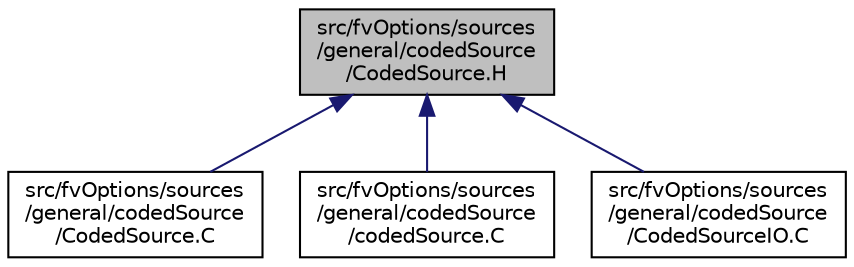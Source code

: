 digraph "src/fvOptions/sources/general/codedSource/CodedSource.H"
{
  bgcolor="transparent";
  edge [fontname="Helvetica",fontsize="10",labelfontname="Helvetica",labelfontsize="10"];
  node [fontname="Helvetica",fontsize="10",shape=record];
  Node1 [label="src/fvOptions/sources\l/general/codedSource\l/CodedSource.H",height=0.2,width=0.4,color="black", fillcolor="grey75", style="filled", fontcolor="black"];
  Node1 -> Node2 [dir="back",color="midnightblue",fontsize="10",style="solid",fontname="Helvetica"];
  Node2 [label="src/fvOptions/sources\l/general/codedSource\l/CodedSource.C",height=0.2,width=0.4,color="black",URL="$a06627.html"];
  Node1 -> Node3 [dir="back",color="midnightblue",fontsize="10",style="solid",fontname="Helvetica"];
  Node3 [label="src/fvOptions/sources\l/general/codedSource\l/codedSource.C",height=0.2,width=0.4,color="black",URL="$a06626.html"];
  Node1 -> Node4 [dir="back",color="midnightblue",fontsize="10",style="solid",fontname="Helvetica"];
  Node4 [label="src/fvOptions/sources\l/general/codedSource\l/CodedSourceIO.C",height=0.2,width=0.4,color="black",URL="$a06629.html"];
}
